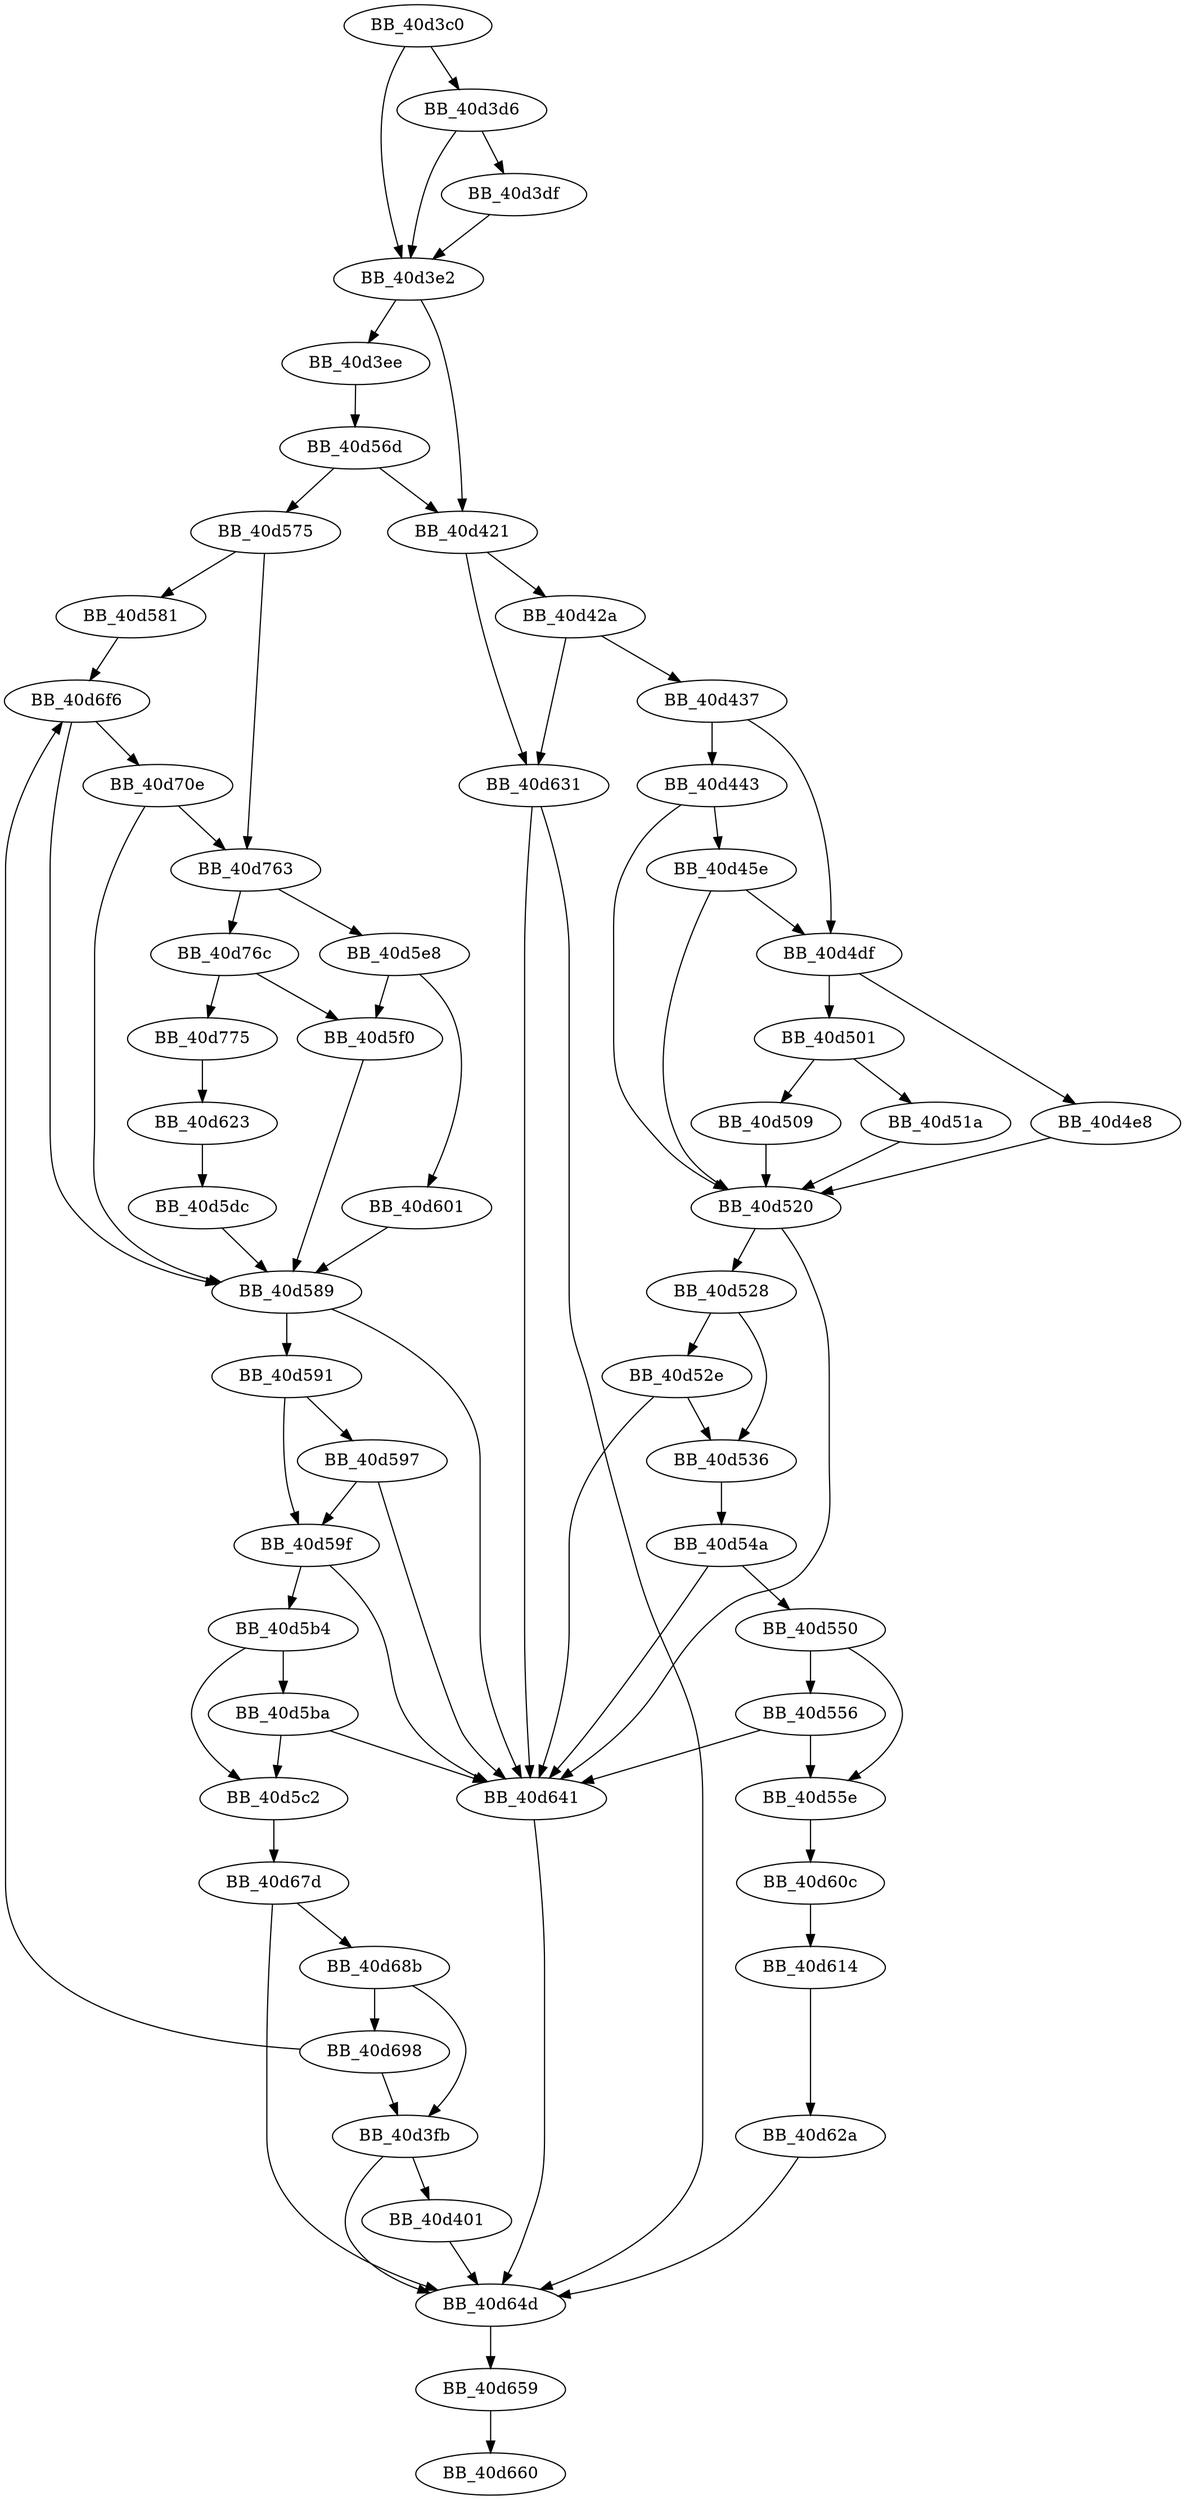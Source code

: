 DiGraph sub_40D3C0{
BB_40d3c0->BB_40d3d6
BB_40d3c0->BB_40d3e2
BB_40d3d6->BB_40d3df
BB_40d3d6->BB_40d3e2
BB_40d3df->BB_40d3e2
BB_40d3e2->BB_40d3ee
BB_40d3e2->BB_40d421
BB_40d3ee->BB_40d56d
BB_40d3fb->BB_40d401
BB_40d3fb->BB_40d64d
BB_40d401->BB_40d64d
BB_40d421->BB_40d42a
BB_40d421->BB_40d631
BB_40d42a->BB_40d437
BB_40d42a->BB_40d631
BB_40d437->BB_40d443
BB_40d437->BB_40d4df
BB_40d443->BB_40d45e
BB_40d443->BB_40d520
BB_40d45e->BB_40d4df
BB_40d45e->BB_40d520
BB_40d4df->BB_40d4e8
BB_40d4df->BB_40d501
BB_40d4e8->BB_40d520
BB_40d501->BB_40d509
BB_40d501->BB_40d51a
BB_40d509->BB_40d520
BB_40d51a->BB_40d520
BB_40d520->BB_40d528
BB_40d520->BB_40d641
BB_40d528->BB_40d52e
BB_40d528->BB_40d536
BB_40d52e->BB_40d536
BB_40d52e->BB_40d641
BB_40d536->BB_40d54a
BB_40d54a->BB_40d550
BB_40d54a->BB_40d641
BB_40d550->BB_40d556
BB_40d550->BB_40d55e
BB_40d556->BB_40d55e
BB_40d556->BB_40d641
BB_40d55e->BB_40d60c
BB_40d56d->BB_40d421
BB_40d56d->BB_40d575
BB_40d575->BB_40d581
BB_40d575->BB_40d763
BB_40d581->BB_40d6f6
BB_40d589->BB_40d591
BB_40d589->BB_40d641
BB_40d591->BB_40d597
BB_40d591->BB_40d59f
BB_40d597->BB_40d59f
BB_40d597->BB_40d641
BB_40d59f->BB_40d5b4
BB_40d59f->BB_40d641
BB_40d5b4->BB_40d5ba
BB_40d5b4->BB_40d5c2
BB_40d5ba->BB_40d5c2
BB_40d5ba->BB_40d641
BB_40d5c2->BB_40d67d
BB_40d5dc->BB_40d589
BB_40d5e8->BB_40d5f0
BB_40d5e8->BB_40d601
BB_40d5f0->BB_40d589
BB_40d601->BB_40d589
BB_40d60c->BB_40d614
BB_40d614->BB_40d62a
BB_40d623->BB_40d5dc
BB_40d62a->BB_40d64d
BB_40d631->BB_40d641
BB_40d631->BB_40d64d
BB_40d641->BB_40d64d
BB_40d64d->BB_40d659
BB_40d659->BB_40d660
BB_40d67d->BB_40d64d
BB_40d67d->BB_40d68b
BB_40d68b->BB_40d3fb
BB_40d68b->BB_40d698
BB_40d698->BB_40d3fb
BB_40d698->BB_40d6f6
BB_40d6f6->BB_40d589
BB_40d6f6->BB_40d70e
BB_40d70e->BB_40d589
BB_40d70e->BB_40d763
BB_40d763->BB_40d5e8
BB_40d763->BB_40d76c
BB_40d76c->BB_40d5f0
BB_40d76c->BB_40d775
BB_40d775->BB_40d623
}
